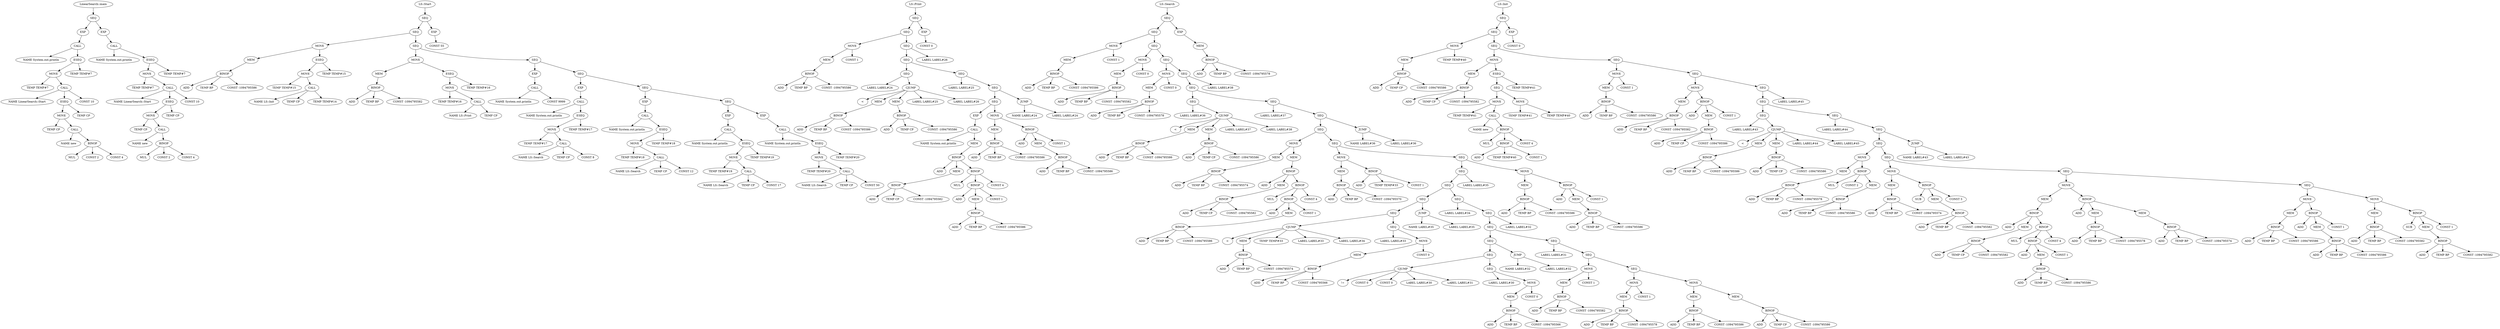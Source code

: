 digraph IRTree {
fragment1_0 -> fragment1_1
fragment1_1 -> fragment1_2
fragment1_2 -> fragment1_3
fragment1_3 -> fragment1_4
fragment1_3 -> fragment1_5
fragment1_5 -> fragment1_6
fragment1_6 -> fragment1_7
fragment1_6 -> fragment1_8
fragment1_8 -> fragment1_9
fragment1_8 -> fragment1_10
fragment1_10 -> fragment1_11
fragment1_11 -> fragment1_12
fragment1_11 -> fragment1_13
fragment1_13 -> fragment1_14
fragment1_13 -> fragment1_15
fragment1_15 -> fragment1_16
fragment1_15 -> fragment1_17
fragment1_15 -> fragment1_18
fragment1_10 -> fragment1_19
fragment1_8 -> fragment1_20
fragment1_5 -> fragment1_21
fragment1_1 -> fragment1_22
fragment1_22 -> fragment1_23
fragment1_23 -> fragment1_24
fragment1_23 -> fragment1_25
fragment1_25 -> fragment1_26
fragment1_26 -> fragment1_27
fragment1_26 -> fragment1_28
fragment1_28 -> fragment1_29
fragment1_28 -> fragment1_30
fragment1_30 -> fragment1_31
fragment1_31 -> fragment1_32
fragment1_31 -> fragment1_33
fragment1_33 -> fragment1_34
fragment1_33 -> fragment1_35
fragment1_35 -> fragment1_36
fragment1_35 -> fragment1_37
fragment1_35 -> fragment1_38
fragment1_30 -> fragment1_39
fragment1_28 -> fragment1_40
fragment1_25 -> fragment1_41
fragment1_0[ label = "LinearSearch::main" ]
fragment1_1[ label = "SEQ" ]
fragment1_2[ label = "EXP" ]
fragment1_3[ label = "CALL" ]
fragment1_4[ label = "NAME System.out.println" ]
fragment1_5[ label = "ESEQ" ]
fragment1_6[ label = "MOVE" ]
fragment1_7[ label = "TEMP TEMP#7" ]
fragment1_8[ label = "CALL" ]
fragment1_9[ label = "NAME LinearSearch::Start" ]
fragment1_10[ label = "ESEQ" ]
fragment1_11[ label = "MOVE" ]
fragment1_12[ label = "TEMP CP" ]
fragment1_13[ label = "CALL" ]
fragment1_14[ label = "NAME new" ]
fragment1_15[ label = "BINOP" ]
fragment1_16[ label = "MUL" ]
fragment1_17[ label = "CONST 2" ]
fragment1_18[ label = "CONST 4" ]
fragment1_19[ label = "TEMP CP" ]
fragment1_20[ label = "CONST 10" ]
fragment1_21[ label = "TEMP TEMP#7" ]
fragment1_22[ label = "EXP" ]
fragment1_23[ label = "CALL" ]
fragment1_24[ label = "NAME System.out.println" ]
fragment1_25[ label = "ESEQ" ]
fragment1_26[ label = "MOVE" ]
fragment1_27[ label = "TEMP TEMP#7" ]
fragment1_28[ label = "CALL" ]
fragment1_29[ label = "NAME LinearSearch::Start" ]
fragment1_30[ label = "ESEQ" ]
fragment1_31[ label = "MOVE" ]
fragment1_32[ label = "TEMP CP" ]
fragment1_33[ label = "CALL" ]
fragment1_34[ label = "NAME new" ]
fragment1_35[ label = "BINOP" ]
fragment1_36[ label = "MUL" ]
fragment1_37[ label = "CONST 2" ]
fragment1_38[ label = "CONST 4" ]
fragment1_39[ label = "TEMP CP" ]
fragment1_40[ label = "CONST 10" ]
fragment1_41[ label = "TEMP TEMP#7" ]
fragment2_0 -> fragment2_1
fragment2_1 -> fragment2_2
fragment2_2 -> fragment2_3
fragment2_3 -> fragment2_4
fragment2_4 -> fragment2_5
fragment2_5 -> fragment2_6
fragment2_5 -> fragment2_7
fragment2_5 -> fragment2_8
fragment2_3 -> fragment2_9
fragment2_9 -> fragment2_10
fragment2_10 -> fragment2_11
fragment2_10 -> fragment2_12
fragment2_12 -> fragment2_13
fragment2_12 -> fragment2_14
fragment2_12 -> fragment2_15
fragment2_9 -> fragment2_16
fragment2_2 -> fragment2_17
fragment2_17 -> fragment2_18
fragment2_18 -> fragment2_19
fragment2_19 -> fragment2_20
fragment2_20 -> fragment2_21
fragment2_20 -> fragment2_22
fragment2_20 -> fragment2_23
fragment2_18 -> fragment2_24
fragment2_24 -> fragment2_25
fragment2_25 -> fragment2_26
fragment2_25 -> fragment2_27
fragment2_27 -> fragment2_28
fragment2_27 -> fragment2_29
fragment2_24 -> fragment2_30
fragment2_17 -> fragment2_31
fragment2_31 -> fragment2_32
fragment2_32 -> fragment2_33
fragment2_33 -> fragment2_34
fragment2_33 -> fragment2_35
fragment2_31 -> fragment2_36
fragment2_36 -> fragment2_37
fragment2_37 -> fragment2_38
fragment2_38 -> fragment2_39
fragment2_38 -> fragment2_40
fragment2_40 -> fragment2_41
fragment2_41 -> fragment2_42
fragment2_41 -> fragment2_43
fragment2_43 -> fragment2_44
fragment2_43 -> fragment2_45
fragment2_43 -> fragment2_46
fragment2_40 -> fragment2_47
fragment2_36 -> fragment2_48
fragment2_48 -> fragment2_49
fragment2_49 -> fragment2_50
fragment2_50 -> fragment2_51
fragment2_50 -> fragment2_52
fragment2_52 -> fragment2_53
fragment2_53 -> fragment2_54
fragment2_53 -> fragment2_55
fragment2_55 -> fragment2_56
fragment2_55 -> fragment2_57
fragment2_55 -> fragment2_58
fragment2_52 -> fragment2_59
fragment2_48 -> fragment2_60
fragment2_60 -> fragment2_61
fragment2_61 -> fragment2_62
fragment2_62 -> fragment2_63
fragment2_62 -> fragment2_64
fragment2_64 -> fragment2_65
fragment2_65 -> fragment2_66
fragment2_65 -> fragment2_67
fragment2_67 -> fragment2_68
fragment2_67 -> fragment2_69
fragment2_67 -> fragment2_70
fragment2_64 -> fragment2_71
fragment2_60 -> fragment2_72
fragment2_72 -> fragment2_73
fragment2_73 -> fragment2_74
fragment2_73 -> fragment2_75
fragment2_75 -> fragment2_76
fragment2_76 -> fragment2_77
fragment2_76 -> fragment2_78
fragment2_78 -> fragment2_79
fragment2_78 -> fragment2_80
fragment2_78 -> fragment2_81
fragment2_75 -> fragment2_82
fragment2_1 -> fragment2_83
fragment2_83 -> fragment2_84
fragment2_0[ label = "LS::Start" ]
fragment2_1[ label = "SEQ" ]
fragment2_2[ label = "SEQ" ]
fragment2_3[ label = "MOVE" ]
fragment2_4[ label = "MEM" ]
fragment2_5[ label = "BINOP" ]
fragment2_6[ label = "ADD" ]
fragment2_7[ label = "TEMP BP" ]
fragment2_8[ label = "CONST -1094795586" ]
fragment2_9[ label = "ESEQ" ]
fragment2_10[ label = "MOVE" ]
fragment2_11[ label = "TEMP TEMP#15" ]
fragment2_12[ label = "CALL" ]
fragment2_13[ label = "NAME LS::Init" ]
fragment2_14[ label = "TEMP CP" ]
fragment2_15[ label = "TEMP TEMP#14" ]
fragment2_16[ label = "TEMP TEMP#15" ]
fragment2_17[ label = "SEQ" ]
fragment2_18[ label = "MOVE" ]
fragment2_19[ label = "MEM" ]
fragment2_20[ label = "BINOP" ]
fragment2_21[ label = "ADD" ]
fragment2_22[ label = "TEMP BP" ]
fragment2_23[ label = "CONST -1094795582" ]
fragment2_24[ label = "ESEQ" ]
fragment2_25[ label = "MOVE" ]
fragment2_26[ label = "TEMP TEMP#16" ]
fragment2_27[ label = "CALL" ]
fragment2_28[ label = "NAME LS::Print" ]
fragment2_29[ label = "TEMP CP" ]
fragment2_30[ label = "TEMP TEMP#16" ]
fragment2_31[ label = "SEQ" ]
fragment2_32[ label = "EXP" ]
fragment2_33[ label = "CALL" ]
fragment2_34[ label = "NAME System.out.println" ]
fragment2_35[ label = "CONST 9999" ]
fragment2_36[ label = "SEQ" ]
fragment2_37[ label = "EXP" ]
fragment2_38[ label = "CALL" ]
fragment2_39[ label = "NAME System.out.println" ]
fragment2_40[ label = "ESEQ" ]
fragment2_41[ label = "MOVE" ]
fragment2_42[ label = "TEMP TEMP#17" ]
fragment2_43[ label = "CALL" ]
fragment2_44[ label = "NAME LS::Search" ]
fragment2_45[ label = "TEMP CP" ]
fragment2_46[ label = "CONST 8" ]
fragment2_47[ label = "TEMP TEMP#17" ]
fragment2_48[ label = "SEQ" ]
fragment2_49[ label = "EXP" ]
fragment2_50[ label = "CALL" ]
fragment2_51[ label = "NAME System.out.println" ]
fragment2_52[ label = "ESEQ" ]
fragment2_53[ label = "MOVE" ]
fragment2_54[ label = "TEMP TEMP#18" ]
fragment2_55[ label = "CALL" ]
fragment2_56[ label = "NAME LS::Search" ]
fragment2_57[ label = "TEMP CP" ]
fragment2_58[ label = "CONST 12" ]
fragment2_59[ label = "TEMP TEMP#18" ]
fragment2_60[ label = "SEQ" ]
fragment2_61[ label = "EXP" ]
fragment2_62[ label = "CALL" ]
fragment2_63[ label = "NAME System.out.println" ]
fragment2_64[ label = "ESEQ" ]
fragment2_65[ label = "MOVE" ]
fragment2_66[ label = "TEMP TEMP#19" ]
fragment2_67[ label = "CALL" ]
fragment2_68[ label = "NAME LS::Search" ]
fragment2_69[ label = "TEMP CP" ]
fragment2_70[ label = "CONST 17" ]
fragment2_71[ label = "TEMP TEMP#19" ]
fragment2_72[ label = "EXP" ]
fragment2_73[ label = "CALL" ]
fragment2_74[ label = "NAME System.out.println" ]
fragment2_75[ label = "ESEQ" ]
fragment2_76[ label = "MOVE" ]
fragment2_77[ label = "TEMP TEMP#20" ]
fragment2_78[ label = "CALL" ]
fragment2_79[ label = "NAME LS::Search" ]
fragment2_80[ label = "TEMP CP" ]
fragment2_81[ label = "CONST 50" ]
fragment2_82[ label = "TEMP TEMP#20" ]
fragment2_83[ label = "EXP" ]
fragment2_84[ label = "CONST 55" ]
fragment3_0 -> fragment3_1
fragment3_1 -> fragment3_2
fragment3_2 -> fragment3_3
fragment3_3 -> fragment3_4
fragment3_4 -> fragment3_5
fragment3_5 -> fragment3_6
fragment3_5 -> fragment3_7
fragment3_5 -> fragment3_8
fragment3_3 -> fragment3_9
fragment3_2 -> fragment3_10
fragment3_10 -> fragment3_11
fragment3_11 -> fragment3_12
fragment3_12 -> fragment3_13
fragment3_12 -> fragment3_14
fragment3_14 -> fragment3_15
fragment3_14 -> fragment3_16
fragment3_16 -> fragment3_17
fragment3_17 -> fragment3_18
fragment3_17 -> fragment3_19
fragment3_17 -> fragment3_20
fragment3_14 -> fragment3_21
fragment3_21 -> fragment3_22
fragment3_22 -> fragment3_23
fragment3_22 -> fragment3_24
fragment3_22 -> fragment3_25
fragment3_14 -> fragment3_26
fragment3_14 -> fragment3_27
fragment3_11 -> fragment3_28
fragment3_28 -> fragment3_29
fragment3_28 -> fragment3_30
fragment3_30 -> fragment3_31
fragment3_31 -> fragment3_32
fragment3_32 -> fragment3_33
fragment3_33 -> fragment3_34
fragment3_33 -> fragment3_35
fragment3_35 -> fragment3_36
fragment3_36 -> fragment3_37
fragment3_36 -> fragment3_38
fragment3_38 -> fragment3_39
fragment3_39 -> fragment3_40
fragment3_39 -> fragment3_41
fragment3_39 -> fragment3_42
fragment3_36 -> fragment3_43
fragment3_43 -> fragment3_44
fragment3_43 -> fragment3_45
fragment3_45 -> fragment3_46
fragment3_45 -> fragment3_47
fragment3_47 -> fragment3_48
fragment3_48 -> fragment3_49
fragment3_48 -> fragment3_50
fragment3_48 -> fragment3_51
fragment3_45 -> fragment3_52
fragment3_43 -> fragment3_53
fragment3_31 -> fragment3_54
fragment3_54 -> fragment3_55
fragment3_55 -> fragment3_56
fragment3_56 -> fragment3_57
fragment3_56 -> fragment3_58
fragment3_56 -> fragment3_59
fragment3_54 -> fragment3_60
fragment3_60 -> fragment3_61
fragment3_60 -> fragment3_62
fragment3_62 -> fragment3_63
fragment3_63 -> fragment3_64
fragment3_63 -> fragment3_65
fragment3_63 -> fragment3_66
fragment3_60 -> fragment3_67
fragment3_30 -> fragment3_68
fragment3_68 -> fragment3_69
fragment3_68 -> fragment3_70
fragment3_10 -> fragment3_71
fragment3_1 -> fragment3_72
fragment3_72 -> fragment3_73
fragment3_0[ label = "LS::Print" ]
fragment3_1[ label = "SEQ" ]
fragment3_2[ label = "SEQ" ]
fragment3_3[ label = "MOVE" ]
fragment3_4[ label = "MEM" ]
fragment3_5[ label = "BINOP" ]
fragment3_6[ label = "ADD" ]
fragment3_7[ label = "TEMP BP" ]
fragment3_8[ label = "CONST -1094795586" ]
fragment3_9[ label = "CONST 1" ]
fragment3_10[ label = "SEQ" ]
fragment3_11[ label = "SEQ" ]
fragment3_12[ label = "SEQ" ]
fragment3_13[ label = "LABEL LABEL#24" ]
fragment3_14[ label = "CJUMP" ]
fragment3_15[ label = "<" ]
fragment3_16[ label = "MEM" ]
fragment3_17[ label = "BINOP" ]
fragment3_18[ label = "ADD" ]
fragment3_19[ label = "TEMP BP" ]
fragment3_20[ label = "CONST -1094795586" ]
fragment3_21[ label = "MEM" ]
fragment3_22[ label = "BINOP" ]
fragment3_23[ label = "ADD" ]
fragment3_24[ label = "TEMP CP" ]
fragment3_25[ label = "CONST -1094795586" ]
fragment3_26[ label = "LABEL LABEL#25" ]
fragment3_27[ label = "LABEL LABEL#26" ]
fragment3_28[ label = "SEQ" ]
fragment3_29[ label = "LABEL LABEL#25" ]
fragment3_30[ label = "SEQ" ]
fragment3_31[ label = "SEQ" ]
fragment3_32[ label = "EXP" ]
fragment3_33[ label = "CALL" ]
fragment3_34[ label = "NAME System.out.println" ]
fragment3_35[ label = "MEM" ]
fragment3_36[ label = "BINOP" ]
fragment3_37[ label = "ADD" ]
fragment3_38[ label = "MEM" ]
fragment3_39[ label = "BINOP" ]
fragment3_40[ label = "ADD" ]
fragment3_41[ label = "TEMP CP" ]
fragment3_42[ label = "CONST -1094795582" ]
fragment3_43[ label = "BINOP" ]
fragment3_44[ label = "MUL" ]
fragment3_45[ label = "BINOP" ]
fragment3_46[ label = "ADD" ]
fragment3_47[ label = "MEM" ]
fragment3_48[ label = "BINOP" ]
fragment3_49[ label = "ADD" ]
fragment3_50[ label = "TEMP BP" ]
fragment3_51[ label = "CONST -1094795586" ]
fragment3_52[ label = "CONST 1" ]
fragment3_53[ label = "CONST 4" ]
fragment3_54[ label = "MOVE" ]
fragment3_55[ label = "MEM" ]
fragment3_56[ label = "BINOP" ]
fragment3_57[ label = "ADD" ]
fragment3_58[ label = "TEMP BP" ]
fragment3_59[ label = "CONST -1094795586" ]
fragment3_60[ label = "BINOP" ]
fragment3_61[ label = "ADD" ]
fragment3_62[ label = "MEM" ]
fragment3_63[ label = "BINOP" ]
fragment3_64[ label = "ADD" ]
fragment3_65[ label = "TEMP BP" ]
fragment3_66[ label = "CONST -1094795586" ]
fragment3_67[ label = "CONST 1" ]
fragment3_68[ label = "JUMP" ]
fragment3_69[ label = "NAME LABEL#24" ]
fragment3_70[ label = "LABEL LABEL#24" ]
fragment3_71[ label = "LABEL LABEL#26" ]
fragment3_72[ label = "EXP" ]
fragment3_73[ label = "CONST 0" ]
fragment4_0 -> fragment4_1
fragment4_1 -> fragment4_2
fragment4_2 -> fragment4_3
fragment4_3 -> fragment4_4
fragment4_4 -> fragment4_5
fragment4_5 -> fragment4_6
fragment4_5 -> fragment4_7
fragment4_5 -> fragment4_8
fragment4_3 -> fragment4_9
fragment4_2 -> fragment4_10
fragment4_10 -> fragment4_11
fragment4_11 -> fragment4_12
fragment4_12 -> fragment4_13
fragment4_13 -> fragment4_14
fragment4_13 -> fragment4_15
fragment4_13 -> fragment4_16
fragment4_11 -> fragment4_17
fragment4_10 -> fragment4_18
fragment4_18 -> fragment4_19
fragment4_19 -> fragment4_20
fragment4_20 -> fragment4_21
fragment4_21 -> fragment4_22
fragment4_21 -> fragment4_23
fragment4_21 -> fragment4_24
fragment4_19 -> fragment4_25
fragment4_18 -> fragment4_26
fragment4_26 -> fragment4_27
fragment4_27 -> fragment4_28
fragment4_28 -> fragment4_29
fragment4_28 -> fragment4_30
fragment4_30 -> fragment4_31
fragment4_30 -> fragment4_32
fragment4_32 -> fragment4_33
fragment4_33 -> fragment4_34
fragment4_33 -> fragment4_35
fragment4_33 -> fragment4_36
fragment4_30 -> fragment4_37
fragment4_37 -> fragment4_38
fragment4_38 -> fragment4_39
fragment4_38 -> fragment4_40
fragment4_38 -> fragment4_41
fragment4_30 -> fragment4_42
fragment4_30 -> fragment4_43
fragment4_27 -> fragment4_44
fragment4_44 -> fragment4_45
fragment4_44 -> fragment4_46
fragment4_46 -> fragment4_47
fragment4_47 -> fragment4_48
fragment4_48 -> fragment4_49
fragment4_49 -> fragment4_50
fragment4_50 -> fragment4_51
fragment4_50 -> fragment4_52
fragment4_50 -> fragment4_53
fragment4_48 -> fragment4_54
fragment4_54 -> fragment4_55
fragment4_55 -> fragment4_56
fragment4_55 -> fragment4_57
fragment4_57 -> fragment4_58
fragment4_58 -> fragment4_59
fragment4_58 -> fragment4_60
fragment4_58 -> fragment4_61
fragment4_55 -> fragment4_62
fragment4_62 -> fragment4_63
fragment4_62 -> fragment4_64
fragment4_64 -> fragment4_65
fragment4_64 -> fragment4_66
fragment4_66 -> fragment4_67
fragment4_67 -> fragment4_68
fragment4_67 -> fragment4_69
fragment4_67 -> fragment4_70
fragment4_64 -> fragment4_71
fragment4_62 -> fragment4_72
fragment4_47 -> fragment4_73
fragment4_73 -> fragment4_74
fragment4_74 -> fragment4_75
fragment4_75 -> fragment4_76
fragment4_76 -> fragment4_77
fragment4_76 -> fragment4_78
fragment4_76 -> fragment4_79
fragment4_74 -> fragment4_80
fragment4_80 -> fragment4_81
fragment4_80 -> fragment4_82
fragment4_80 -> fragment4_83
fragment4_73 -> fragment4_84
fragment4_84 -> fragment4_85
fragment4_85 -> fragment4_86
fragment4_86 -> fragment4_87
fragment4_87 -> fragment4_88
fragment4_88 -> fragment4_89
fragment4_89 -> fragment4_90
fragment4_89 -> fragment4_91
fragment4_91 -> fragment4_92
fragment4_92 -> fragment4_93
fragment4_92 -> fragment4_94
fragment4_92 -> fragment4_95
fragment4_89 -> fragment4_96
fragment4_89 -> fragment4_97
fragment4_89 -> fragment4_98
fragment4_88 -> fragment4_99
fragment4_99 -> fragment4_100
fragment4_99 -> fragment4_101
fragment4_101 -> fragment4_102
fragment4_102 -> fragment4_103
fragment4_103 -> fragment4_104
fragment4_103 -> fragment4_105
fragment4_103 -> fragment4_106
fragment4_101 -> fragment4_107
fragment4_87 -> fragment4_108
fragment4_108 -> fragment4_109
fragment4_108 -> fragment4_110
fragment4_86 -> fragment4_111
fragment4_111 -> fragment4_112
fragment4_111 -> fragment4_113
fragment4_113 -> fragment4_114
fragment4_114 -> fragment4_115
fragment4_115 -> fragment4_116
fragment4_116 -> fragment4_117
fragment4_117 -> fragment4_118
fragment4_117 -> fragment4_119
fragment4_117 -> fragment4_120
fragment4_117 -> fragment4_121
fragment4_117 -> fragment4_122
fragment4_116 -> fragment4_123
fragment4_123 -> fragment4_124
fragment4_123 -> fragment4_125
fragment4_125 -> fragment4_126
fragment4_126 -> fragment4_127
fragment4_127 -> fragment4_128
fragment4_127 -> fragment4_129
fragment4_127 -> fragment4_130
fragment4_125 -> fragment4_131
fragment4_115 -> fragment4_132
fragment4_132 -> fragment4_133
fragment4_132 -> fragment4_134
fragment4_114 -> fragment4_135
fragment4_135 -> fragment4_136
fragment4_135 -> fragment4_137
fragment4_137 -> fragment4_138
fragment4_138 -> fragment4_139
fragment4_139 -> fragment4_140
fragment4_140 -> fragment4_141
fragment4_140 -> fragment4_142
fragment4_140 -> fragment4_143
fragment4_138 -> fragment4_144
fragment4_137 -> fragment4_145
fragment4_145 -> fragment4_146
fragment4_146 -> fragment4_147
fragment4_147 -> fragment4_148
fragment4_148 -> fragment4_149
fragment4_148 -> fragment4_150
fragment4_148 -> fragment4_151
fragment4_146 -> fragment4_152
fragment4_145 -> fragment4_153
fragment4_153 -> fragment4_154
fragment4_154 -> fragment4_155
fragment4_155 -> fragment4_156
fragment4_155 -> fragment4_157
fragment4_155 -> fragment4_158
fragment4_153 -> fragment4_159
fragment4_159 -> fragment4_160
fragment4_160 -> fragment4_161
fragment4_160 -> fragment4_162
fragment4_160 -> fragment4_163
fragment4_113 -> fragment4_164
fragment4_85 -> fragment4_165
fragment4_84 -> fragment4_166
fragment4_166 -> fragment4_167
fragment4_167 -> fragment4_168
fragment4_168 -> fragment4_169
fragment4_168 -> fragment4_170
fragment4_168 -> fragment4_171
fragment4_166 -> fragment4_172
fragment4_172 -> fragment4_173
fragment4_172 -> fragment4_174
fragment4_174 -> fragment4_175
fragment4_175 -> fragment4_176
fragment4_175 -> fragment4_177
fragment4_175 -> fragment4_178
fragment4_172 -> fragment4_179
fragment4_46 -> fragment4_180
fragment4_180 -> fragment4_181
fragment4_180 -> fragment4_182
fragment4_26 -> fragment4_183
fragment4_1 -> fragment4_184
fragment4_184 -> fragment4_185
fragment4_185 -> fragment4_186
fragment4_186 -> fragment4_187
fragment4_186 -> fragment4_188
fragment4_186 -> fragment4_189
fragment4_0[ label = "LS::Search" ]
fragment4_1[ label = "SEQ" ]
fragment4_2[ label = "SEQ" ]
fragment4_3[ label = "MOVE" ]
fragment4_4[ label = "MEM" ]
fragment4_5[ label = "BINOP" ]
fragment4_6[ label = "ADD" ]
fragment4_7[ label = "TEMP BP" ]
fragment4_8[ label = "CONST -1094795586" ]
fragment4_9[ label = "CONST 1" ]
fragment4_10[ label = "SEQ" ]
fragment4_11[ label = "MOVE" ]
fragment4_12[ label = "MEM" ]
fragment4_13[ label = "BINOP" ]
fragment4_14[ label = "ADD" ]
fragment4_15[ label = "TEMP BP" ]
fragment4_16[ label = "CONST -1094795582" ]
fragment4_17[ label = "CONST 0" ]
fragment4_18[ label = "SEQ" ]
fragment4_19[ label = "MOVE" ]
fragment4_20[ label = "MEM" ]
fragment4_21[ label = "BINOP" ]
fragment4_22[ label = "ADD" ]
fragment4_23[ label = "TEMP BP" ]
fragment4_24[ label = "CONST -1094795578" ]
fragment4_25[ label = "CONST 0" ]
fragment4_26[ label = "SEQ" ]
fragment4_27[ label = "SEQ" ]
fragment4_28[ label = "SEQ" ]
fragment4_29[ label = "LABEL LABEL#36" ]
fragment4_30[ label = "CJUMP" ]
fragment4_31[ label = "<" ]
fragment4_32[ label = "MEM" ]
fragment4_33[ label = "BINOP" ]
fragment4_34[ label = "ADD" ]
fragment4_35[ label = "TEMP BP" ]
fragment4_36[ label = "CONST -1094795586" ]
fragment4_37[ label = "MEM" ]
fragment4_38[ label = "BINOP" ]
fragment4_39[ label = "ADD" ]
fragment4_40[ label = "TEMP CP" ]
fragment4_41[ label = "CONST -1094795586" ]
fragment4_42[ label = "LABEL LABEL#37" ]
fragment4_43[ label = "LABEL LABEL#38" ]
fragment4_44[ label = "SEQ" ]
fragment4_45[ label = "LABEL LABEL#37" ]
fragment4_46[ label = "SEQ" ]
fragment4_47[ label = "SEQ" ]
fragment4_48[ label = "MOVE" ]
fragment4_49[ label = "MEM" ]
fragment4_50[ label = "BINOP" ]
fragment4_51[ label = "ADD" ]
fragment4_52[ label = "TEMP BP" ]
fragment4_53[ label = "CONST -1094795574" ]
fragment4_54[ label = "MEM" ]
fragment4_55[ label = "BINOP" ]
fragment4_56[ label = "ADD" ]
fragment4_57[ label = "MEM" ]
fragment4_58[ label = "BINOP" ]
fragment4_59[ label = "ADD" ]
fragment4_60[ label = "TEMP CP" ]
fragment4_61[ label = "CONST -1094795582" ]
fragment4_62[ label = "BINOP" ]
fragment4_63[ label = "MUL" ]
fragment4_64[ label = "BINOP" ]
fragment4_65[ label = "ADD" ]
fragment4_66[ label = "MEM" ]
fragment4_67[ label = "BINOP" ]
fragment4_68[ label = "ADD" ]
fragment4_69[ label = "TEMP BP" ]
fragment4_70[ label = "CONST -1094795586" ]
fragment4_71[ label = "CONST 1" ]
fragment4_72[ label = "CONST 4" ]
fragment4_73[ label = "SEQ" ]
fragment4_74[ label = "MOVE" ]
fragment4_75[ label = "MEM" ]
fragment4_76[ label = "BINOP" ]
fragment4_77[ label = "ADD" ]
fragment4_78[ label = "TEMP BP" ]
fragment4_79[ label = "CONST -1094795570" ]
fragment4_80[ label = "BINOP" ]
fragment4_81[ label = "ADD" ]
fragment4_82[ label = "TEMP TEMP#33" ]
fragment4_83[ label = "CONST 1" ]
fragment4_84[ label = "SEQ" ]
fragment4_85[ label = "SEQ" ]
fragment4_86[ label = "SEQ" ]
fragment4_87[ label = "SEQ" ]
fragment4_88[ label = "SEQ" ]
fragment4_89[ label = "CJUMP" ]
fragment4_90[ label = "<" ]
fragment4_91[ label = "MEM" ]
fragment4_92[ label = "BINOP" ]
fragment4_93[ label = "ADD" ]
fragment4_94[ label = "TEMP BP" ]
fragment4_95[ label = "CONST -1094795574" ]
fragment4_96[ label = "TEMP TEMP#33" ]
fragment4_97[ label = "LABEL LABEL#33" ]
fragment4_98[ label = "LABEL LABEL#34" ]
fragment4_99[ label = "SEQ" ]
fragment4_100[ label = "LABEL LABEL#33" ]
fragment4_101[ label = "MOVE" ]
fragment4_102[ label = "MEM" ]
fragment4_103[ label = "BINOP" ]
fragment4_104[ label = "ADD" ]
fragment4_105[ label = "TEMP BP" ]
fragment4_106[ label = "CONST -1094795566" ]
fragment4_107[ label = "CONST 0" ]
fragment4_108[ label = "JUMP" ]
fragment4_109[ label = "NAME LABEL#35" ]
fragment4_110[ label = "LABEL LABEL#35" ]
fragment4_111[ label = "SEQ" ]
fragment4_112[ label = "LABEL LABEL#34" ]
fragment4_113[ label = "SEQ" ]
fragment4_114[ label = "SEQ" ]
fragment4_115[ label = "SEQ" ]
fragment4_116[ label = "SEQ" ]
fragment4_117[ label = "CJUMP" ]
fragment4_118[ label = "!=" ]
fragment4_119[ label = "CONST 0" ]
fragment4_120[ label = "CONST 0" ]
fragment4_121[ label = "LABEL LABEL#30" ]
fragment4_122[ label = "LABEL LABEL#31" ]
fragment4_123[ label = "SEQ" ]
fragment4_124[ label = "LABEL LABEL#30" ]
fragment4_125[ label = "MOVE" ]
fragment4_126[ label = "MEM" ]
fragment4_127[ label = "BINOP" ]
fragment4_128[ label = "ADD" ]
fragment4_129[ label = "TEMP BP" ]
fragment4_130[ label = "CONST -1094795566" ]
fragment4_131[ label = "CONST 0" ]
fragment4_132[ label = "JUMP" ]
fragment4_133[ label = "NAME LABEL#32" ]
fragment4_134[ label = "LABEL LABEL#32" ]
fragment4_135[ label = "SEQ" ]
fragment4_136[ label = "LABEL LABEL#31" ]
fragment4_137[ label = "SEQ" ]
fragment4_138[ label = "MOVE" ]
fragment4_139[ label = "MEM" ]
fragment4_140[ label = "BINOP" ]
fragment4_141[ label = "ADD" ]
fragment4_142[ label = "TEMP BP" ]
fragment4_143[ label = "CONST -1094795582" ]
fragment4_144[ label = "CONST 1" ]
fragment4_145[ label = "SEQ" ]
fragment4_146[ label = "MOVE" ]
fragment4_147[ label = "MEM" ]
fragment4_148[ label = "BINOP" ]
fragment4_149[ label = "ADD" ]
fragment4_150[ label = "TEMP BP" ]
fragment4_151[ label = "CONST -1094795578" ]
fragment4_152[ label = "CONST 1" ]
fragment4_153[ label = "MOVE" ]
fragment4_154[ label = "MEM" ]
fragment4_155[ label = "BINOP" ]
fragment4_156[ label = "ADD" ]
fragment4_157[ label = "TEMP BP" ]
fragment4_158[ label = "CONST -1094795586" ]
fragment4_159[ label = "MEM" ]
fragment4_160[ label = "BINOP" ]
fragment4_161[ label = "ADD" ]
fragment4_162[ label = "TEMP CP" ]
fragment4_163[ label = "CONST -1094795586" ]
fragment4_164[ label = "LABEL LABEL#32" ]
fragment4_165[ label = "LABEL LABEL#35" ]
fragment4_166[ label = "MOVE" ]
fragment4_167[ label = "MEM" ]
fragment4_168[ label = "BINOP" ]
fragment4_169[ label = "ADD" ]
fragment4_170[ label = "TEMP BP" ]
fragment4_171[ label = "CONST -1094795586" ]
fragment4_172[ label = "BINOP" ]
fragment4_173[ label = "ADD" ]
fragment4_174[ label = "MEM" ]
fragment4_175[ label = "BINOP" ]
fragment4_176[ label = "ADD" ]
fragment4_177[ label = "TEMP BP" ]
fragment4_178[ label = "CONST -1094795586" ]
fragment4_179[ label = "CONST 1" ]
fragment4_180[ label = "JUMP" ]
fragment4_181[ label = "NAME LABEL#36" ]
fragment4_182[ label = "LABEL LABEL#36" ]
fragment4_183[ label = "LABEL LABEL#38" ]
fragment4_184[ label = "EXP" ]
fragment4_185[ label = "MEM" ]
fragment4_186[ label = "BINOP" ]
fragment4_187[ label = "ADD" ]
fragment4_188[ label = "TEMP BP" ]
fragment4_189[ label = "CONST -1094795578" ]
fragment5_0 -> fragment5_1
fragment5_1 -> fragment5_2
fragment5_2 -> fragment5_3
fragment5_3 -> fragment5_4
fragment5_4 -> fragment5_5
fragment5_5 -> fragment5_6
fragment5_5 -> fragment5_7
fragment5_5 -> fragment5_8
fragment5_3 -> fragment5_9
fragment5_2 -> fragment5_10
fragment5_10 -> fragment5_11
fragment5_11 -> fragment5_12
fragment5_12 -> fragment5_13
fragment5_13 -> fragment5_14
fragment5_13 -> fragment5_15
fragment5_13 -> fragment5_16
fragment5_11 -> fragment5_17
fragment5_17 -> fragment5_18
fragment5_18 -> fragment5_19
fragment5_19 -> fragment5_20
fragment5_19 -> fragment5_21
fragment5_21 -> fragment5_22
fragment5_21 -> fragment5_23
fragment5_23 -> fragment5_24
fragment5_23 -> fragment5_25
fragment5_25 -> fragment5_26
fragment5_25 -> fragment5_27
fragment5_25 -> fragment5_28
fragment5_23 -> fragment5_29
fragment5_18 -> fragment5_30
fragment5_30 -> fragment5_31
fragment5_30 -> fragment5_32
fragment5_17 -> fragment5_33
fragment5_10 -> fragment5_34
fragment5_34 -> fragment5_35
fragment5_35 -> fragment5_36
fragment5_36 -> fragment5_37
fragment5_37 -> fragment5_38
fragment5_37 -> fragment5_39
fragment5_37 -> fragment5_40
fragment5_35 -> fragment5_41
fragment5_34 -> fragment5_42
fragment5_42 -> fragment5_43
fragment5_43 -> fragment5_44
fragment5_44 -> fragment5_45
fragment5_45 -> fragment5_46
fragment5_45 -> fragment5_47
fragment5_45 -> fragment5_48
fragment5_43 -> fragment5_49
fragment5_49 -> fragment5_50
fragment5_49 -> fragment5_51
fragment5_51 -> fragment5_52
fragment5_52 -> fragment5_53
fragment5_52 -> fragment5_54
fragment5_52 -> fragment5_55
fragment5_49 -> fragment5_56
fragment5_42 -> fragment5_57
fragment5_57 -> fragment5_58
fragment5_58 -> fragment5_59
fragment5_59 -> fragment5_60
fragment5_59 -> fragment5_61
fragment5_61 -> fragment5_62
fragment5_61 -> fragment5_63
fragment5_63 -> fragment5_64
fragment5_64 -> fragment5_65
fragment5_64 -> fragment5_66
fragment5_64 -> fragment5_67
fragment5_61 -> fragment5_68
fragment5_68 -> fragment5_69
fragment5_69 -> fragment5_70
fragment5_69 -> fragment5_71
fragment5_69 -> fragment5_72
fragment5_61 -> fragment5_73
fragment5_61 -> fragment5_74
fragment5_58 -> fragment5_75
fragment5_75 -> fragment5_76
fragment5_75 -> fragment5_77
fragment5_77 -> fragment5_78
fragment5_78 -> fragment5_79
fragment5_79 -> fragment5_80
fragment5_80 -> fragment5_81
fragment5_81 -> fragment5_82
fragment5_81 -> fragment5_83
fragment5_81 -> fragment5_84
fragment5_79 -> fragment5_85
fragment5_85 -> fragment5_86
fragment5_85 -> fragment5_87
fragment5_85 -> fragment5_88
fragment5_88 -> fragment5_89
fragment5_89 -> fragment5_90
fragment5_89 -> fragment5_91
fragment5_89 -> fragment5_92
fragment5_78 -> fragment5_93
fragment5_93 -> fragment5_94
fragment5_94 -> fragment5_95
fragment5_95 -> fragment5_96
fragment5_96 -> fragment5_97
fragment5_96 -> fragment5_98
fragment5_96 -> fragment5_99
fragment5_94 -> fragment5_100
fragment5_100 -> fragment5_101
fragment5_100 -> fragment5_102
fragment5_102 -> fragment5_103
fragment5_103 -> fragment5_104
fragment5_103 -> fragment5_105
fragment5_103 -> fragment5_106
fragment5_100 -> fragment5_107
fragment5_93 -> fragment5_108
fragment5_108 -> fragment5_109
fragment5_109 -> fragment5_110
fragment5_110 -> fragment5_111
fragment5_111 -> fragment5_112
fragment5_111 -> fragment5_113
fragment5_113 -> fragment5_114
fragment5_114 -> fragment5_115
fragment5_114 -> fragment5_116
fragment5_114 -> fragment5_117
fragment5_111 -> fragment5_118
fragment5_118 -> fragment5_119
fragment5_118 -> fragment5_120
fragment5_120 -> fragment5_121
fragment5_120 -> fragment5_122
fragment5_122 -> fragment5_123
fragment5_123 -> fragment5_124
fragment5_123 -> fragment5_125
fragment5_123 -> fragment5_126
fragment5_120 -> fragment5_127
fragment5_118 -> fragment5_128
fragment5_109 -> fragment5_129
fragment5_129 -> fragment5_130
fragment5_129 -> fragment5_131
fragment5_131 -> fragment5_132
fragment5_132 -> fragment5_133
fragment5_132 -> fragment5_134
fragment5_132 -> fragment5_135
fragment5_129 -> fragment5_136
fragment5_136 -> fragment5_137
fragment5_137 -> fragment5_138
fragment5_137 -> fragment5_139
fragment5_137 -> fragment5_140
fragment5_108 -> fragment5_141
fragment5_141 -> fragment5_142
fragment5_142 -> fragment5_143
fragment5_143 -> fragment5_144
fragment5_144 -> fragment5_145
fragment5_144 -> fragment5_146
fragment5_144 -> fragment5_147
fragment5_142 -> fragment5_148
fragment5_148 -> fragment5_149
fragment5_148 -> fragment5_150
fragment5_150 -> fragment5_151
fragment5_151 -> fragment5_152
fragment5_151 -> fragment5_153
fragment5_151 -> fragment5_154
fragment5_148 -> fragment5_155
fragment5_141 -> fragment5_156
fragment5_156 -> fragment5_157
fragment5_157 -> fragment5_158
fragment5_158 -> fragment5_159
fragment5_158 -> fragment5_160
fragment5_158 -> fragment5_161
fragment5_156 -> fragment5_162
fragment5_162 -> fragment5_163
fragment5_162 -> fragment5_164
fragment5_164 -> fragment5_165
fragment5_165 -> fragment5_166
fragment5_165 -> fragment5_167
fragment5_165 -> fragment5_168
fragment5_162 -> fragment5_169
fragment5_77 -> fragment5_170
fragment5_170 -> fragment5_171
fragment5_170 -> fragment5_172
fragment5_57 -> fragment5_173
fragment5_1 -> fragment5_174
fragment5_174 -> fragment5_175
fragment5_0[ label = "LS::Init" ]
fragment5_1[ label = "SEQ" ]
fragment5_2[ label = "SEQ" ]
fragment5_3[ label = "MOVE" ]
fragment5_4[ label = "MEM" ]
fragment5_5[ label = "BINOP" ]
fragment5_6[ label = "ADD" ]
fragment5_7[ label = "TEMP CP" ]
fragment5_8[ label = "CONST -1094795586" ]
fragment5_9[ label = "TEMP TEMP#40" ]
fragment5_10[ label = "SEQ" ]
fragment5_11[ label = "MOVE" ]
fragment5_12[ label = "MEM" ]
fragment5_13[ label = "BINOP" ]
fragment5_14[ label = "ADD" ]
fragment5_15[ label = "TEMP CP" ]
fragment5_16[ label = "CONST -1094795582" ]
fragment5_17[ label = "ESEQ" ]
fragment5_18[ label = "SEQ" ]
fragment5_19[ label = "MOVE" ]
fragment5_20[ label = "TEMP TEMP#41" ]
fragment5_21[ label = "CALL" ]
fragment5_22[ label = "NAME new" ]
fragment5_23[ label = "BINOP" ]
fragment5_24[ label = "MUL" ]
fragment5_25[ label = "BINOP" ]
fragment5_26[ label = "ADD" ]
fragment5_27[ label = "TEMP TEMP#40" ]
fragment5_28[ label = "CONST 1" ]
fragment5_29[ label = "CONST 4" ]
fragment5_30[ label = "MOVE" ]
fragment5_31[ label = "TEMP TEMP#41" ]
fragment5_32[ label = "TEMP TEMP#40" ]
fragment5_33[ label = "TEMP TEMP#41" ]
fragment5_34[ label = "SEQ" ]
fragment5_35[ label = "MOVE" ]
fragment5_36[ label = "MEM" ]
fragment5_37[ label = "BINOP" ]
fragment5_38[ label = "ADD" ]
fragment5_39[ label = "TEMP BP" ]
fragment5_40[ label = "CONST -1094795586" ]
fragment5_41[ label = "CONST 1" ]
fragment5_42[ label = "SEQ" ]
fragment5_43[ label = "MOVE" ]
fragment5_44[ label = "MEM" ]
fragment5_45[ label = "BINOP" ]
fragment5_46[ label = "ADD" ]
fragment5_47[ label = "TEMP BP" ]
fragment5_48[ label = "CONST -1094795582" ]
fragment5_49[ label = "BINOP" ]
fragment5_50[ label = "ADD" ]
fragment5_51[ label = "MEM" ]
fragment5_52[ label = "BINOP" ]
fragment5_53[ label = "ADD" ]
fragment5_54[ label = "TEMP CP" ]
fragment5_55[ label = "CONST -1094795586" ]
fragment5_56[ label = "CONST 1" ]
fragment5_57[ label = "SEQ" ]
fragment5_58[ label = "SEQ" ]
fragment5_59[ label = "SEQ" ]
fragment5_60[ label = "LABEL LABEL#43" ]
fragment5_61[ label = "CJUMP" ]
fragment5_62[ label = "<" ]
fragment5_63[ label = "MEM" ]
fragment5_64[ label = "BINOP" ]
fragment5_65[ label = "ADD" ]
fragment5_66[ label = "TEMP BP" ]
fragment5_67[ label = "CONST -1094795586" ]
fragment5_68[ label = "MEM" ]
fragment5_69[ label = "BINOP" ]
fragment5_70[ label = "ADD" ]
fragment5_71[ label = "TEMP CP" ]
fragment5_72[ label = "CONST -1094795586" ]
fragment5_73[ label = "LABEL LABEL#44" ]
fragment5_74[ label = "LABEL LABEL#45" ]
fragment5_75[ label = "SEQ" ]
fragment5_76[ label = "LABEL LABEL#44" ]
fragment5_77[ label = "SEQ" ]
fragment5_78[ label = "SEQ" ]
fragment5_79[ label = "MOVE" ]
fragment5_80[ label = "MEM" ]
fragment5_81[ label = "BINOP" ]
fragment5_82[ label = "ADD" ]
fragment5_83[ label = "TEMP BP" ]
fragment5_84[ label = "CONST -1094795578" ]
fragment5_85[ label = "BINOP" ]
fragment5_86[ label = "MUL" ]
fragment5_87[ label = "CONST 2" ]
fragment5_88[ label = "MEM" ]
fragment5_89[ label = "BINOP" ]
fragment5_90[ label = "ADD" ]
fragment5_91[ label = "TEMP BP" ]
fragment5_92[ label = "CONST -1094795586" ]
fragment5_93[ label = "SEQ" ]
fragment5_94[ label = "MOVE" ]
fragment5_95[ label = "MEM" ]
fragment5_96[ label = "BINOP" ]
fragment5_97[ label = "ADD" ]
fragment5_98[ label = "TEMP BP" ]
fragment5_99[ label = "CONST -1094795574" ]
fragment5_100[ label = "BINOP" ]
fragment5_101[ label = "SUB" ]
fragment5_102[ label = "MEM" ]
fragment5_103[ label = "BINOP" ]
fragment5_104[ label = "ADD" ]
fragment5_105[ label = "TEMP BP" ]
fragment5_106[ label = "CONST -1094795582" ]
fragment5_107[ label = "CONST 3" ]
fragment5_108[ label = "SEQ" ]
fragment5_109[ label = "MOVE" ]
fragment5_110[ label = "MEM" ]
fragment5_111[ label = "BINOP" ]
fragment5_112[ label = "ADD" ]
fragment5_113[ label = "MEM" ]
fragment5_114[ label = "BINOP" ]
fragment5_115[ label = "ADD" ]
fragment5_116[ label = "TEMP CP" ]
fragment5_117[ label = "CONST -1094795582" ]
fragment5_118[ label = "BINOP" ]
fragment5_119[ label = "MUL" ]
fragment5_120[ label = "BINOP" ]
fragment5_121[ label = "ADD" ]
fragment5_122[ label = "MEM" ]
fragment5_123[ label = "BINOP" ]
fragment5_124[ label = "ADD" ]
fragment5_125[ label = "TEMP BP" ]
fragment5_126[ label = "CONST -1094795586" ]
fragment5_127[ label = "CONST 1" ]
fragment5_128[ label = "CONST 4" ]
fragment5_129[ label = "BINOP" ]
fragment5_130[ label = "ADD" ]
fragment5_131[ label = "MEM" ]
fragment5_132[ label = "BINOP" ]
fragment5_133[ label = "ADD" ]
fragment5_134[ label = "TEMP BP" ]
fragment5_135[ label = "CONST -1094795578" ]
fragment5_136[ label = "MEM" ]
fragment5_137[ label = "BINOP" ]
fragment5_138[ label = "ADD" ]
fragment5_139[ label = "TEMP BP" ]
fragment5_140[ label = "CONST -1094795574" ]
fragment5_141[ label = "SEQ" ]
fragment5_142[ label = "MOVE" ]
fragment5_143[ label = "MEM" ]
fragment5_144[ label = "BINOP" ]
fragment5_145[ label = "ADD" ]
fragment5_146[ label = "TEMP BP" ]
fragment5_147[ label = "CONST -1094795586" ]
fragment5_148[ label = "BINOP" ]
fragment5_149[ label = "ADD" ]
fragment5_150[ label = "MEM" ]
fragment5_151[ label = "BINOP" ]
fragment5_152[ label = "ADD" ]
fragment5_153[ label = "TEMP BP" ]
fragment5_154[ label = "CONST -1094795586" ]
fragment5_155[ label = "CONST 1" ]
fragment5_156[ label = "MOVE" ]
fragment5_157[ label = "MEM" ]
fragment5_158[ label = "BINOP" ]
fragment5_159[ label = "ADD" ]
fragment5_160[ label = "TEMP BP" ]
fragment5_161[ label = "CONST -1094795582" ]
fragment5_162[ label = "BINOP" ]
fragment5_163[ label = "SUB" ]
fragment5_164[ label = "MEM" ]
fragment5_165[ label = "BINOP" ]
fragment5_166[ label = "ADD" ]
fragment5_167[ label = "TEMP BP" ]
fragment5_168[ label = "CONST -1094795582" ]
fragment5_169[ label = "CONST 1" ]
fragment5_170[ label = "JUMP" ]
fragment5_171[ label = "NAME LABEL#43" ]
fragment5_172[ label = "LABEL LABEL#43" ]
fragment5_173[ label = "LABEL LABEL#45" ]
fragment5_174[ label = "EXP" ]
fragment5_175[ label = "CONST 0" ]
}

